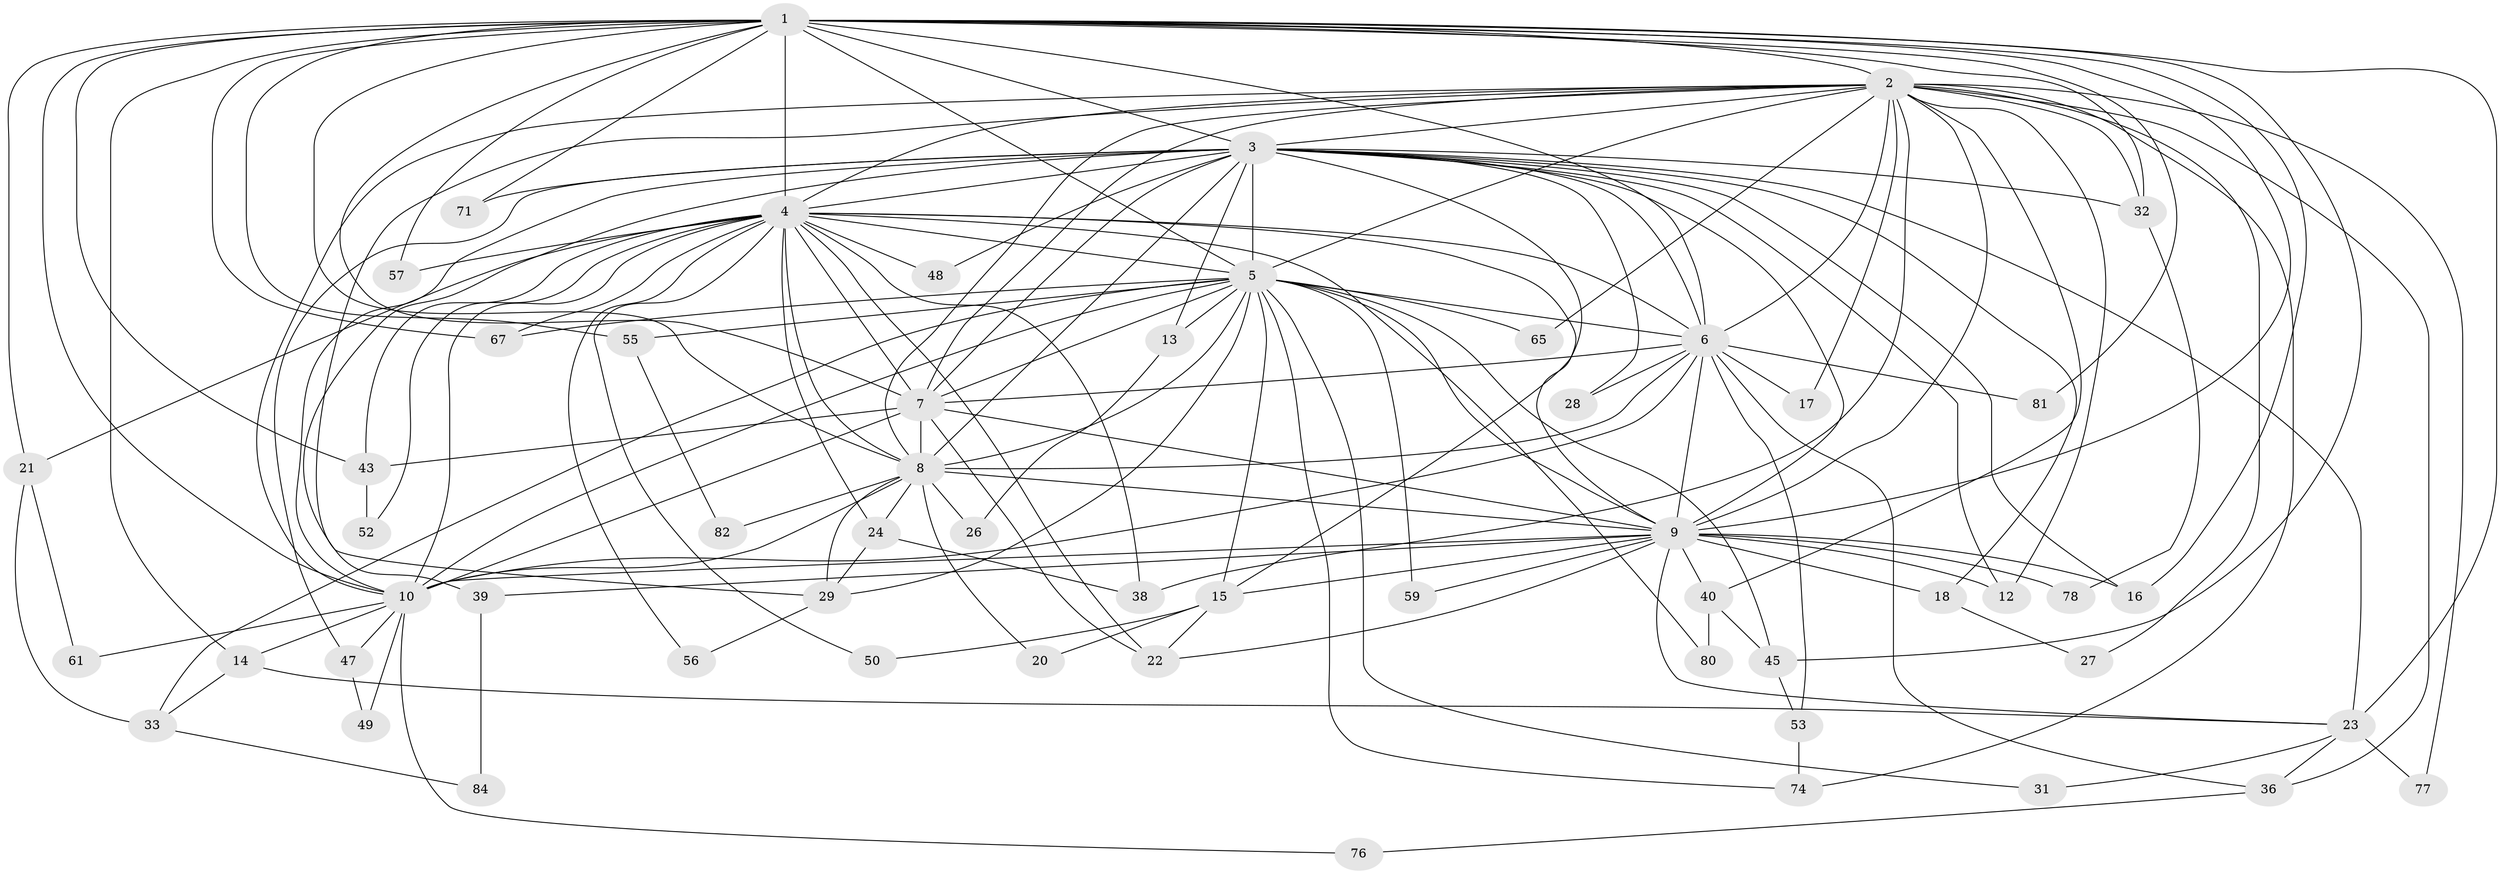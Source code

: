 // Generated by graph-tools (version 1.1) at 2025/23/03/03/25 07:23:40]
// undirected, 57 vertices, 156 edges
graph export_dot {
graph [start="1"]
  node [color=gray90,style=filled];
  1 [super="+11"];
  2 [super="+46"];
  3 [super="+35"];
  4 [super="+25"];
  5 [super="+19"];
  6 [super="+64"];
  7 [super="+66"];
  8 [super="+62"];
  9 [super="+68"];
  10 [super="+44"];
  12 [super="+69"];
  13;
  14 [super="+42"];
  15 [super="+63"];
  16 [super="+79"];
  17;
  18;
  20;
  21;
  22 [super="+30"];
  23 [super="+37"];
  24 [super="+73"];
  26;
  27;
  28;
  29 [super="+34"];
  31;
  32 [super="+41"];
  33 [super="+60"];
  36 [super="+51"];
  38 [super="+54"];
  39;
  40 [super="+70"];
  43 [super="+58"];
  45 [super="+83"];
  47;
  48;
  49;
  50;
  52;
  53 [super="+75"];
  55;
  56;
  57;
  59;
  61;
  65;
  67 [super="+72"];
  71;
  74;
  76;
  77;
  78;
  80;
  81;
  82;
  84;
  1 -- 2;
  1 -- 3 [weight=2];
  1 -- 4 [weight=2];
  1 -- 5;
  1 -- 6;
  1 -- 7;
  1 -- 8 [weight=2];
  1 -- 9;
  1 -- 10;
  1 -- 14;
  1 -- 21;
  1 -- 23;
  1 -- 32;
  1 -- 43;
  1 -- 45;
  1 -- 55;
  1 -- 57;
  1 -- 71;
  1 -- 67;
  1 -- 81;
  1 -- 16;
  2 -- 3;
  2 -- 4;
  2 -- 5;
  2 -- 6;
  2 -- 7;
  2 -- 8;
  2 -- 9;
  2 -- 10 [weight=2];
  2 -- 17;
  2 -- 27;
  2 -- 29;
  2 -- 32;
  2 -- 36;
  2 -- 40;
  2 -- 65;
  2 -- 74;
  2 -- 77;
  2 -- 38;
  2 -- 12;
  3 -- 4;
  3 -- 5 [weight=2];
  3 -- 6;
  3 -- 7;
  3 -- 8;
  3 -- 9 [weight=2];
  3 -- 10;
  3 -- 12;
  3 -- 13;
  3 -- 15;
  3 -- 16;
  3 -- 18;
  3 -- 23;
  3 -- 28;
  3 -- 39;
  3 -- 47;
  3 -- 48;
  3 -- 71;
  3 -- 32;
  4 -- 5;
  4 -- 6;
  4 -- 7;
  4 -- 8;
  4 -- 9;
  4 -- 10 [weight=2];
  4 -- 21;
  4 -- 22;
  4 -- 24;
  4 -- 38;
  4 -- 48;
  4 -- 50;
  4 -- 52;
  4 -- 56;
  4 -- 57;
  4 -- 67;
  4 -- 80;
  4 -- 43;
  5 -- 6;
  5 -- 7;
  5 -- 8 [weight=2];
  5 -- 9;
  5 -- 10;
  5 -- 13;
  5 -- 29;
  5 -- 31;
  5 -- 33;
  5 -- 45 [weight=2];
  5 -- 55;
  5 -- 59;
  5 -- 65;
  5 -- 74;
  5 -- 67;
  5 -- 15;
  6 -- 7;
  6 -- 8 [weight=2];
  6 -- 9;
  6 -- 10;
  6 -- 17;
  6 -- 28;
  6 -- 53;
  6 -- 81;
  6 -- 36;
  7 -- 8;
  7 -- 9;
  7 -- 10;
  7 -- 43;
  7 -- 22;
  8 -- 9;
  8 -- 10;
  8 -- 20;
  8 -- 24;
  8 -- 26;
  8 -- 82;
  8 -- 29;
  9 -- 10;
  9 -- 12;
  9 -- 15;
  9 -- 16;
  9 -- 18;
  9 -- 22;
  9 -- 39;
  9 -- 40;
  9 -- 59;
  9 -- 78;
  9 -- 23;
  10 -- 14;
  10 -- 47;
  10 -- 49;
  10 -- 61;
  10 -- 76;
  13 -- 26;
  14 -- 23;
  14 -- 33;
  15 -- 20;
  15 -- 50;
  15 -- 22;
  18 -- 27;
  21 -- 33;
  21 -- 61;
  23 -- 31;
  23 -- 36;
  23 -- 77;
  24 -- 38;
  24 -- 29;
  29 -- 56;
  32 -- 78;
  33 -- 84;
  36 -- 76;
  39 -- 84;
  40 -- 80;
  40 -- 45;
  43 -- 52;
  45 -- 53;
  47 -- 49;
  53 -- 74;
  55 -- 82;
}
